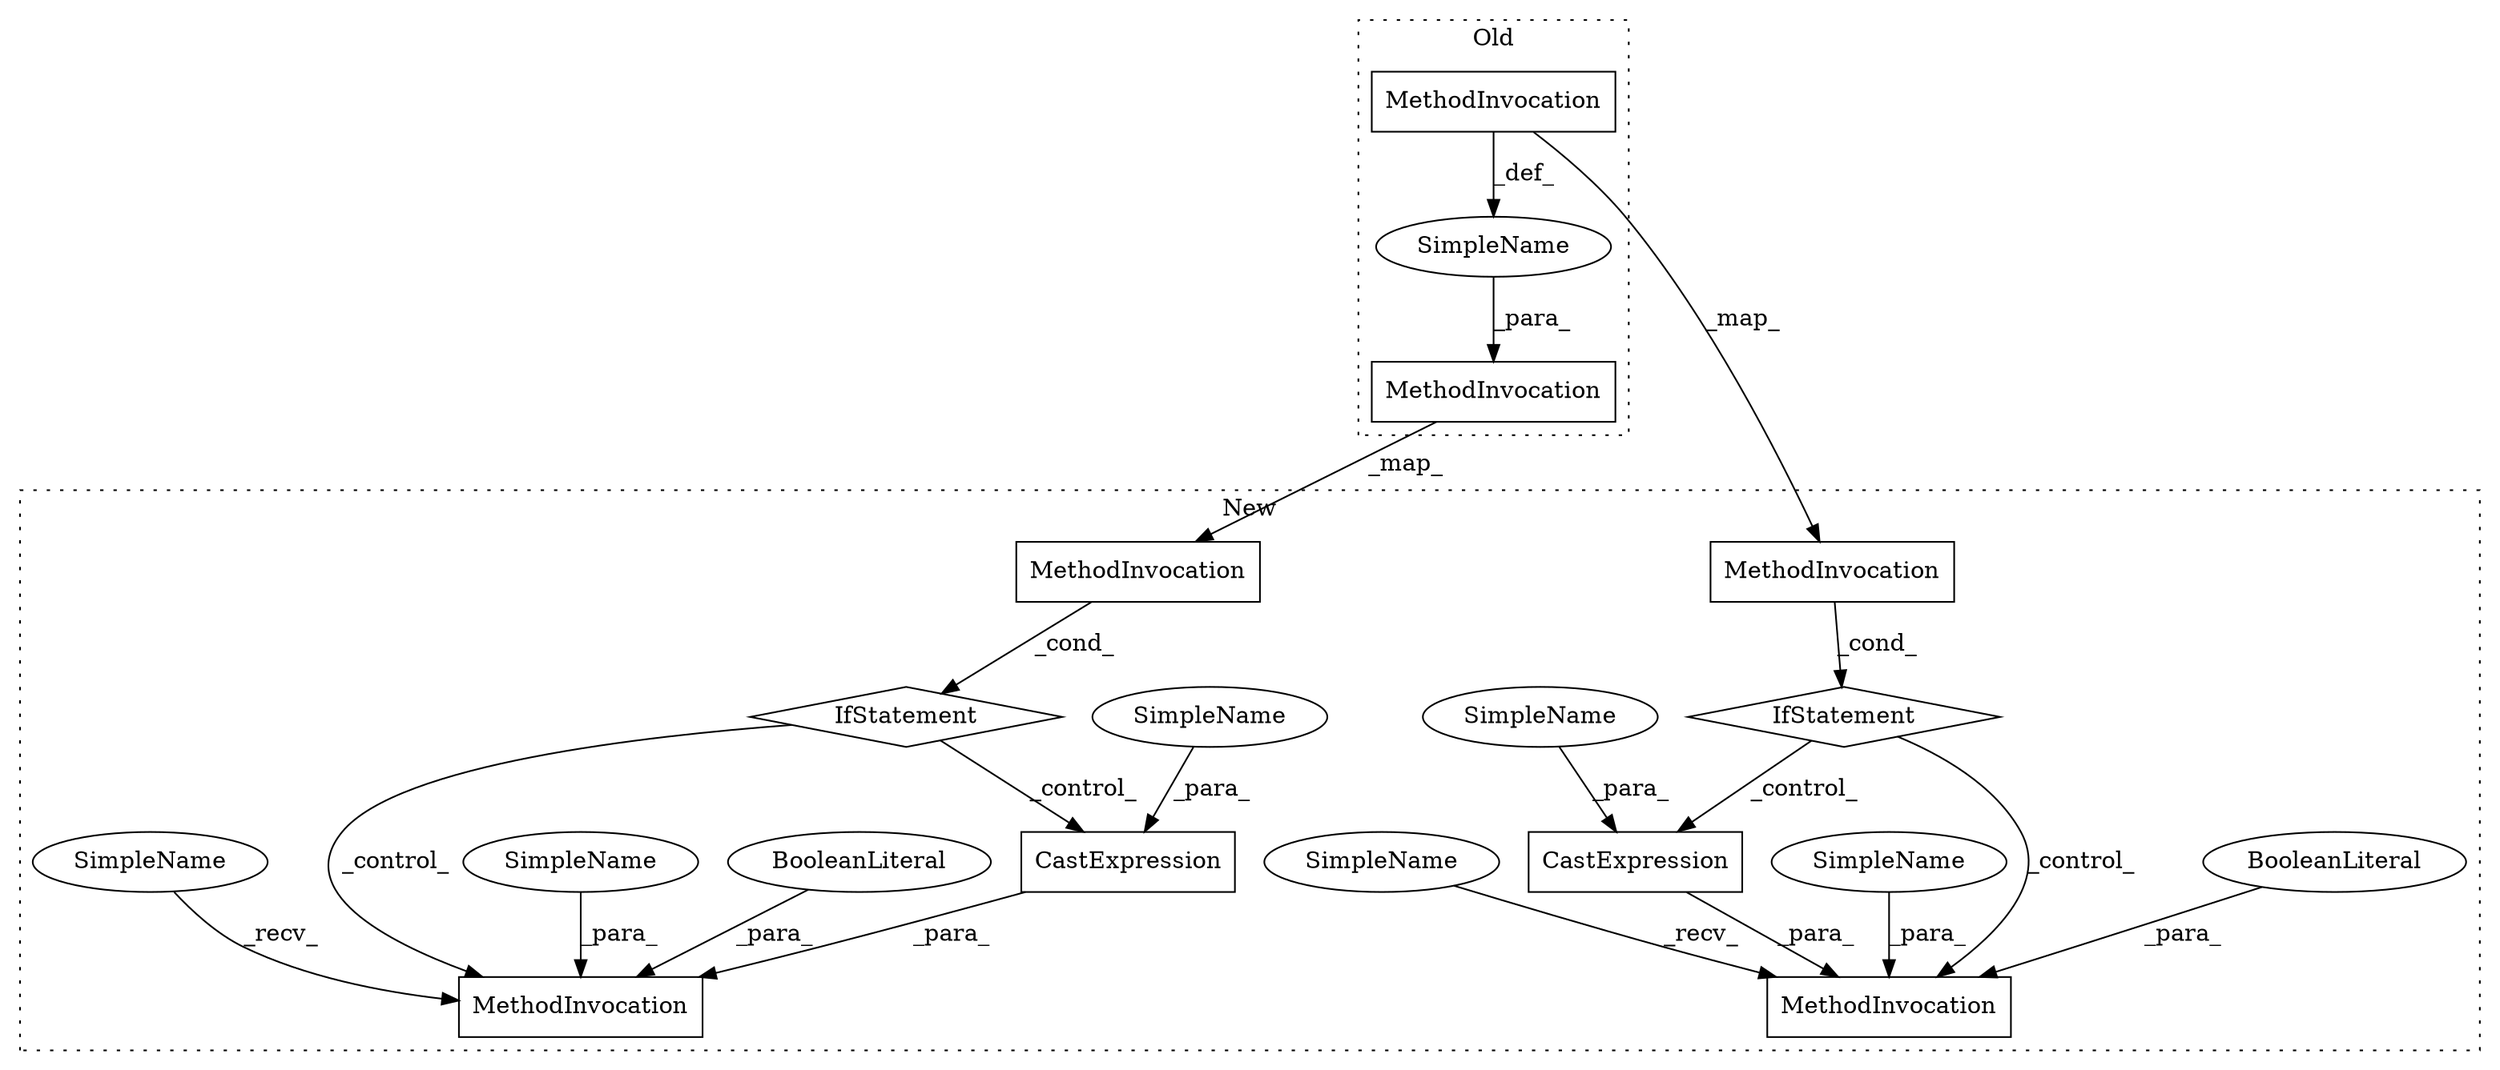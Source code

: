 digraph G {
subgraph cluster0 {
7 [label="MethodInvocation" a="32" s="2486,2541" l="10,1" shape="box"];
11 [label="MethodInvocation" a="32" s="2386,2439" l="10,1" shape="box"];
17 [label="SimpleName" a="42" s="2354" l="19" shape="ellipse"];
label = "Old";
style="dotted";
}
subgraph cluster1 {
1 [label="BooleanLiteral" a="9" s="2495" l="5" shape="ellipse"];
2 [label="BooleanLiteral" a="9" s="2658" l="5" shape="ellipse"];
3 [label="CastExpression" a="11" s="2632" l="5" shape="box"];
4 [label="CastExpression" a="11" s="2471" l="5" shape="box"];
5 [label="IfStatement" a="25" s="2517,2585" l="4,2" shape="diamond"];
6 [label="IfStatement" a="25" s="2358,2424" l="4,2" shape="diamond"];
8 [label="MethodInvocation" a="32" s="2599,2663" l="12,1" shape="box"];
9 [label="MethodInvocation" a="32" s="2438,2500" l="12,1" shape="box"];
10 [label="MethodInvocation" a="32" s="2531,2584" l="8,1" shape="box"];
12 [label="MethodInvocation" a="32" s="2372,2423" l="8,1" shape="box"];
13 [label="SimpleName" a="42" s="2589" l="9" shape="ellipse"];
14 [label="SimpleName" a="42" s="2450" l="19" shape="ellipse"];
15 [label="SimpleName" a="42" s="2611" l="19" shape="ellipse"];
16 [label="SimpleName" a="42" s="2476" l="17" shape="ellipse"];
18 [label="SimpleName" a="42" s="2428" l="9" shape="ellipse"];
19 [label="SimpleName" a="42" s="2637" l="19" shape="ellipse"];
label = "New";
style="dotted";
}
1 -> 9 [label="_para_"];
2 -> 8 [label="_para_"];
3 -> 8 [label="_para_"];
4 -> 9 [label="_para_"];
5 -> 8 [label="_control_"];
5 -> 3 [label="_control_"];
6 -> 9 [label="_control_"];
6 -> 4 [label="_control_"];
7 -> 10 [label="_map_"];
10 -> 5 [label="_cond_"];
11 -> 12 [label="_map_"];
11 -> 17 [label="_def_"];
12 -> 6 [label="_cond_"];
13 -> 8 [label="_recv_"];
14 -> 9 [label="_para_"];
15 -> 8 [label="_para_"];
16 -> 4 [label="_para_"];
17 -> 7 [label="_para_"];
18 -> 9 [label="_recv_"];
19 -> 3 [label="_para_"];
}